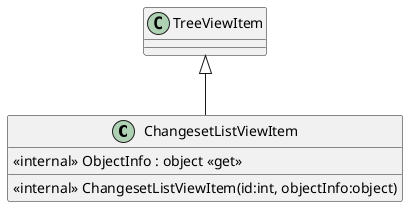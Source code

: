 @startuml
class ChangesetListViewItem {
    <<internal>> ObjectInfo : object <<get>>
    <<internal>> ChangesetListViewItem(id:int, objectInfo:object)
}
TreeViewItem <|-- ChangesetListViewItem
@enduml
